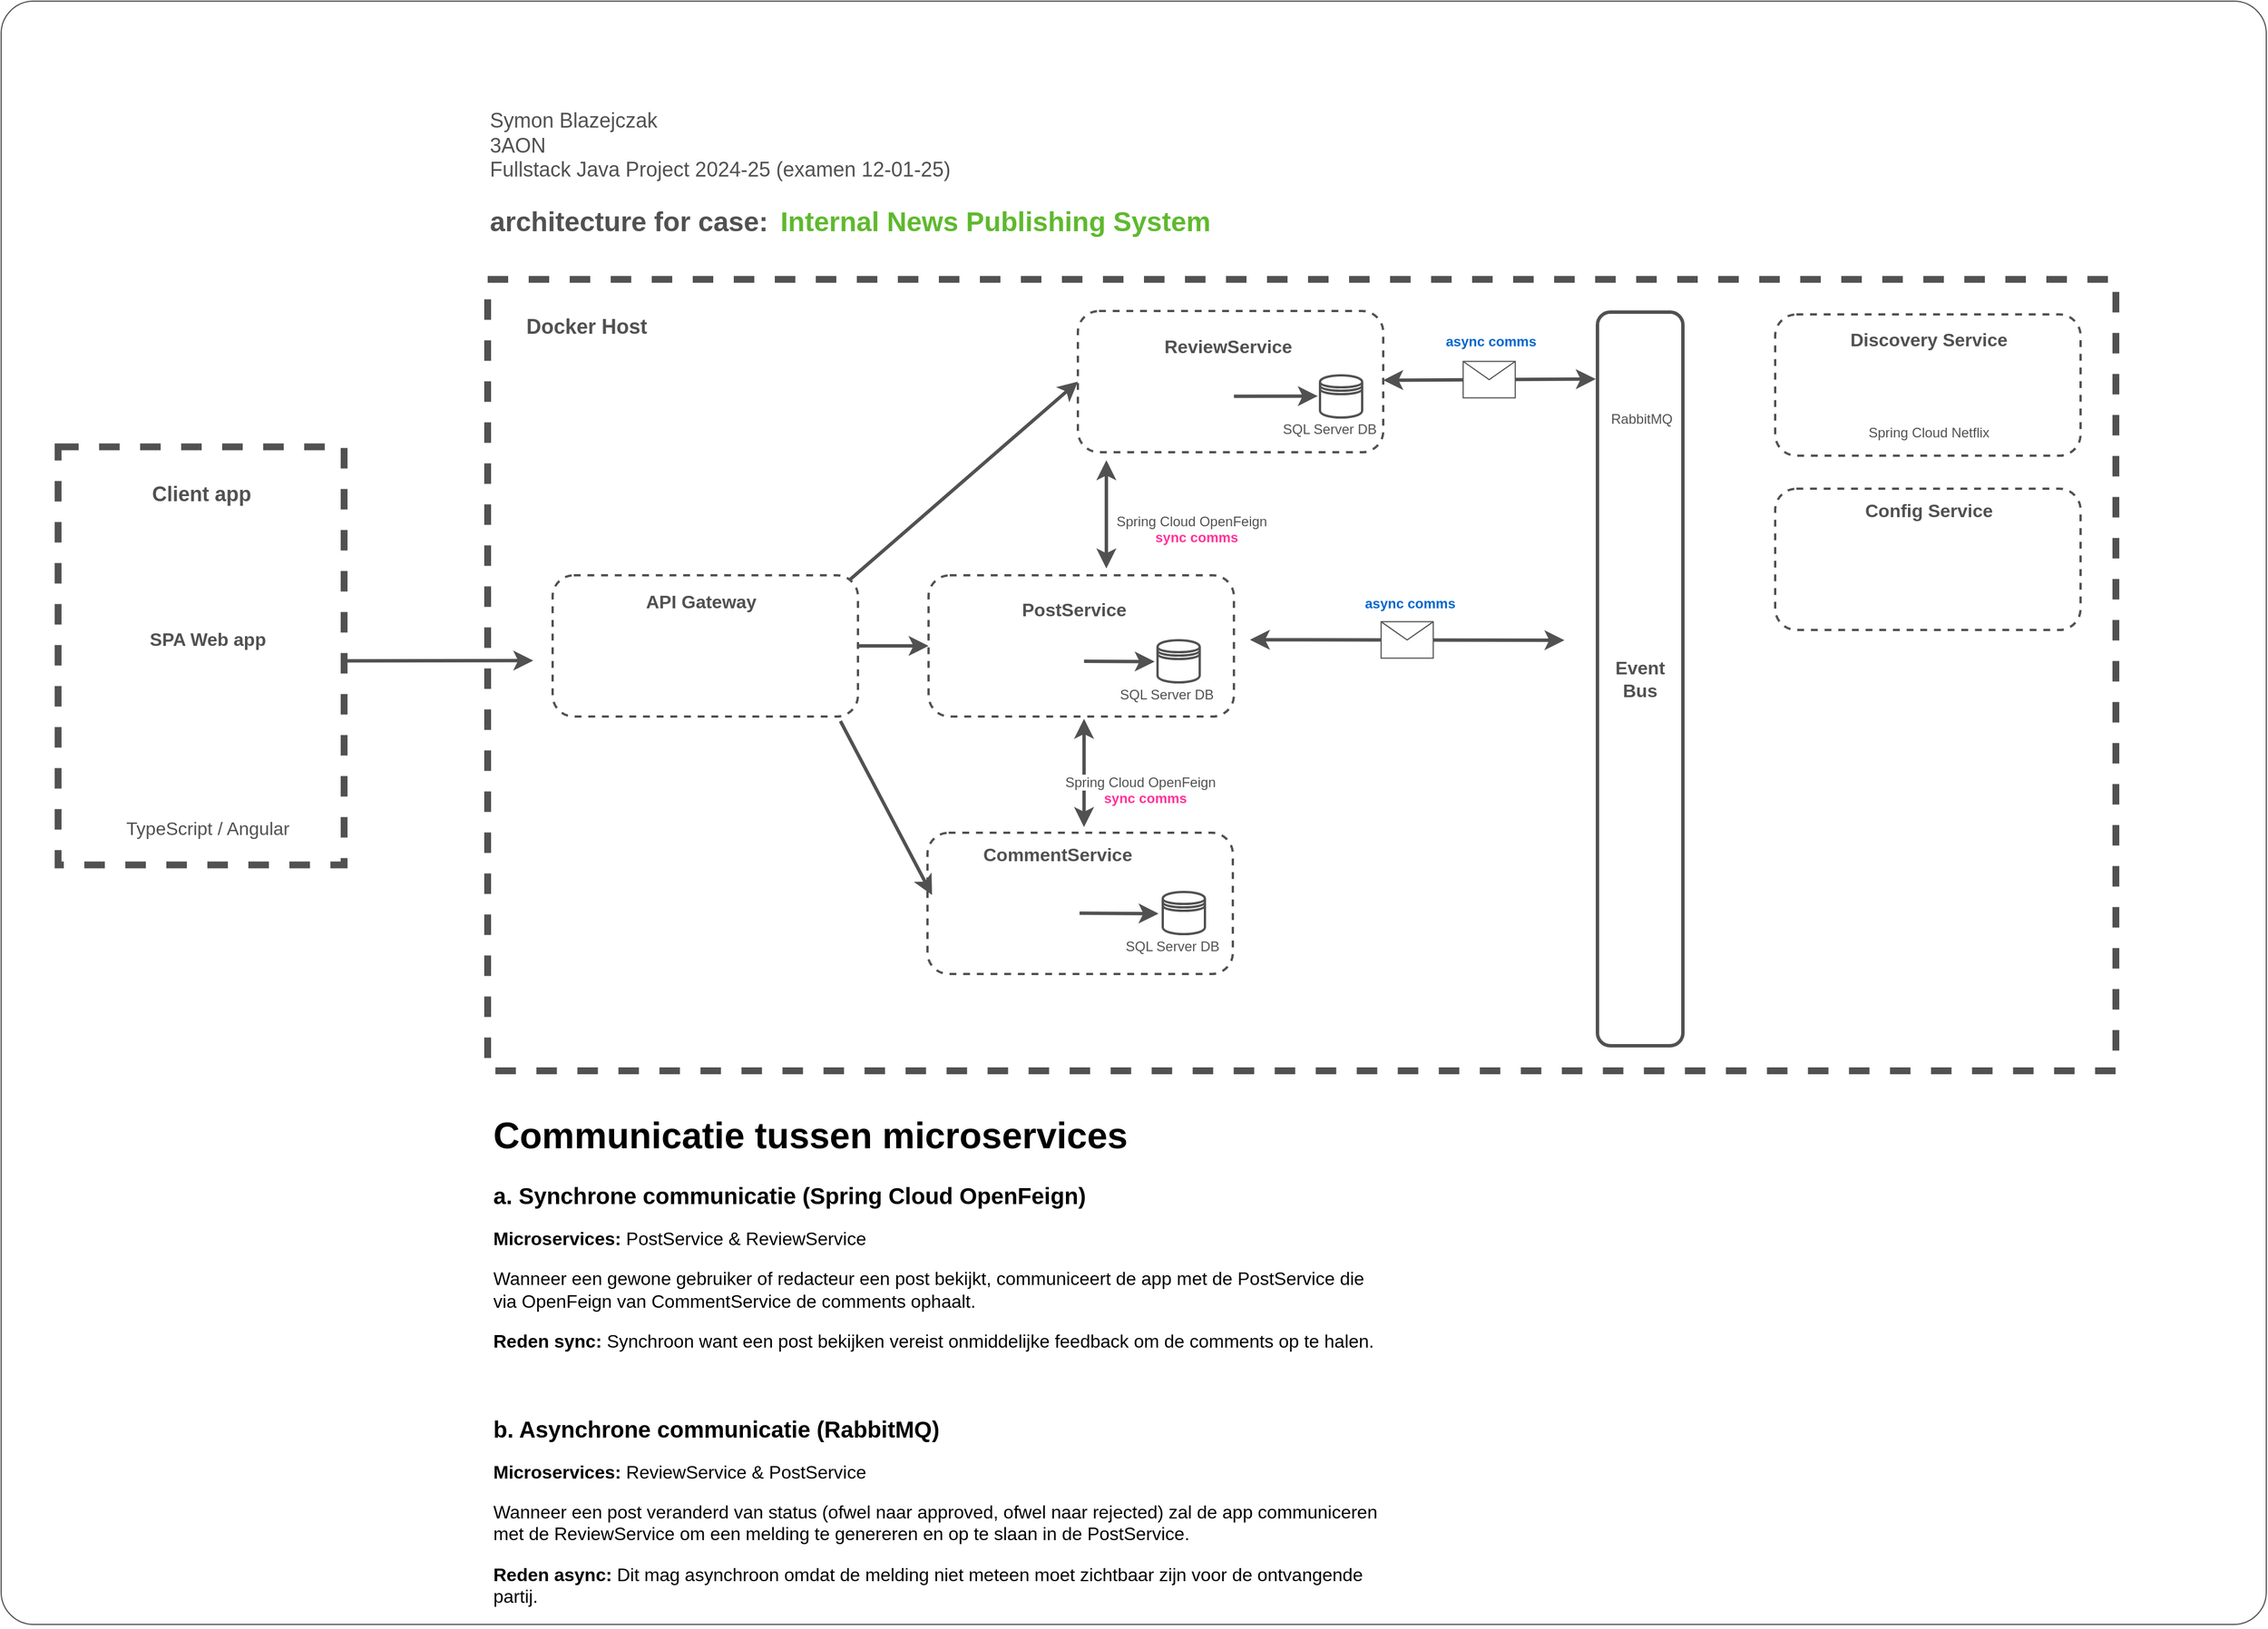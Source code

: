 <mxfile version="24.7.17">
  <diagram name="Page-1" id="WEphMo-HLEEV3X7DvRez">
    <mxGraphModel dx="2712" dy="1181" grid="0" gridSize="10" guides="1" tooltips="1" connect="1" arrows="1" fold="1" page="0" pageScale="1" pageWidth="850" pageHeight="1100" background="none" math="0" shadow="0">
      <root>
        <mxCell id="0" />
        <mxCell id="1" parent="0" />
        <mxCell id="E4i4NGiqDtRsheVle9TG-1" value="" style="rounded=1;whiteSpace=wrap;html=1;fontSize=16;arcSize=2;strokeColor=#515151;" parent="1" vertex="1">
          <mxGeometry x="-541" y="105" width="1988" height="1425" as="geometry" />
        </mxCell>
        <mxCell id="j1595CyQF8AQ5eSYc9zP-1" value="" style="rounded=0;whiteSpace=wrap;html=1;fontSize=16;dashed=1;strokeWidth=6;strokeColor=#515151;shadow=0;glass=0;fillColor=default;" parent="1" vertex="1">
          <mxGeometry x="-491" y="496.25" width="251" height="367" as="geometry" />
        </mxCell>
        <mxCell id="j1595CyQF8AQ5eSYc9zP-3" value="" style="rounded=0;whiteSpace=wrap;html=1;fontSize=16;dashed=1;strokeWidth=6;strokeColor=#515151;shadow=0;glass=0;fillColor=default;fontColor=#515151;" parent="1" vertex="1">
          <mxGeometry x="-114" y="349.25" width="1429" height="694.75" as="geometry" />
        </mxCell>
        <mxCell id="j1595CyQF8AQ5eSYc9zP-4" value="Client app" style="text;html=1;strokeColor=none;fillColor=none;align=center;verticalAlign=middle;whiteSpace=wrap;rounded=0;fontSize=18;fontColor=#515151;fontStyle=1" parent="1" vertex="1">
          <mxGeometry x="-427.5" y="523.25" width="124" height="30" as="geometry" />
        </mxCell>
        <mxCell id="j1595CyQF8AQ5eSYc9zP-6" style="edgeStyle=none;curved=1;rounded=0;orthogonalLoop=1;jettySize=auto;html=1;exitX=0.5;exitY=0;exitDx=0;exitDy=0;fontSize=12;startSize=8;endSize=8;" parent="1" source="j1595CyQF8AQ5eSYc9zP-1" target="j1595CyQF8AQ5eSYc9zP-1" edge="1">
          <mxGeometry relative="1" as="geometry" />
        </mxCell>
        <mxCell id="j1595CyQF8AQ5eSYc9zP-7" value="" style="shape=image;verticalLabelPosition=bottom;labelBackgroundColor=default;verticalAlign=top;aspect=fixed;imageAspect=0;image=https://cdn3.iconfinder.com/data/icons/logos-and-brands-adobe/512/21_Angular-512.png;" parent="1" vertex="1">
          <mxGeometry x="-424.5" y="689.25" width="118" height="118" as="geometry" />
        </mxCell>
        <mxCell id="j1595CyQF8AQ5eSYc9zP-8" value="SPA Web app" style="text;html=1;strokeColor=none;fillColor=none;align=center;verticalAlign=middle;whiteSpace=wrap;rounded=0;fontSize=16;fontStyle=1;fontColor=#515151;" parent="1" vertex="1">
          <mxGeometry x="-452" y="650.25" width="185" height="30" as="geometry" />
        </mxCell>
        <mxCell id="j1595CyQF8AQ5eSYc9zP-9" value="TypeScript / Angular" style="text;html=1;strokeColor=none;fillColor=none;align=center;verticalAlign=middle;whiteSpace=wrap;rounded=0;fontSize=16;fontColor=#515151;" parent="1" vertex="1">
          <mxGeometry x="-452" y="816.25" width="185" height="30" as="geometry" />
        </mxCell>
        <mxCell id="j1595CyQF8AQ5eSYc9zP-10" value="Docker Host" style="text;html=1;strokeColor=none;fillColor=none;align=center;verticalAlign=middle;whiteSpace=wrap;rounded=0;fontSize=18;fontColor=#515151;fontStyle=1" parent="1" vertex="1">
          <mxGeometry x="-89" y="376" width="124" height="30" as="geometry" />
        </mxCell>
        <mxCell id="7J5CiArNkN19BIXbOhHp-5" value="Internal News Publishing System" style="text;whiteSpace=wrap;fontSize=24;fontStyle=1;fontColor=#5FB92E;strokeColor=none;" parent="1" vertex="1">
          <mxGeometry x="141" y="278" width="407" height="37" as="geometry" />
        </mxCell>
        <mxCell id="7J5CiArNkN19BIXbOhHp-7" value="architecture for case:" style="text;whiteSpace=wrap;fontSize=24;fontStyle=1;fontColor=#515151;" parent="1" vertex="1">
          <mxGeometry x="-114" y="278" width="253" height="37" as="geometry" />
        </mxCell>
        <mxCell id="7J5CiArNkN19BIXbOhHp-10" value="Symon Blazejczak&#xa;3AON&#xa;Fullstack Java Project 2024-25 (examen 12-01-25)" style="text;whiteSpace=wrap;fontSize=18;fontStyle=0;fontColor=#515151;" parent="1" vertex="1">
          <mxGeometry x="-114" y="193" width="421" height="72" as="geometry" />
        </mxCell>
        <mxCell id="7J5CiArNkN19BIXbOhHp-93" style="edgeStyle=none;curved=1;rounded=0;orthogonalLoop=1;jettySize=auto;html=1;fontSize=12;startSize=8;endSize=8;strokeColor=#515151;strokeWidth=3;startArrow=classic;startFill=1;exitX=0;exitY=1;exitDx=0;exitDy=0;" parent="1" edge="1">
          <mxGeometry relative="1" as="geometry">
            <mxPoint x="429.0" y="508" as="sourcePoint" />
            <mxPoint x="429" y="603" as="targetPoint" />
          </mxGeometry>
        </mxCell>
        <mxCell id="7J5CiArNkN19BIXbOhHp-17" value="" style="rounded=1;whiteSpace=wrap;html=1;fontSize=16;strokeColor=#515151;strokeWidth=2;dashed=1;" parent="1" vertex="1">
          <mxGeometry x="404" y="377" width="268" height="124" as="geometry" />
        </mxCell>
        <mxCell id="7J5CiArNkN19BIXbOhHp-18" value="" style="rounded=1;whiteSpace=wrap;html=1;fontSize=16;strokeColor=#515151;strokeWidth=2;dashed=1;" parent="1" vertex="1">
          <mxGeometry x="272.95" y="609" width="268" height="124" as="geometry" />
        </mxCell>
        <mxCell id="sp3VUnJ4BZgNpog1xi2Z-8" style="edgeStyle=none;curved=1;rounded=0;orthogonalLoop=1;jettySize=auto;html=1;exitX=0.974;exitY=0.03;exitDx=0;exitDy=0;entryX=0;entryY=0.5;entryDx=0;entryDy=0;fontSize=12;startSize=8;endSize=8;strokeWidth=3;strokeColor=#515151;exitPerimeter=0;" parent="1" source="7J5CiArNkN19BIXbOhHp-19" target="7J5CiArNkN19BIXbOhHp-17" edge="1">
          <mxGeometry relative="1" as="geometry" />
        </mxCell>
        <mxCell id="sp3VUnJ4BZgNpog1xi2Z-9" style="edgeStyle=none;curved=1;rounded=0;orthogonalLoop=1;jettySize=auto;html=1;exitX=1;exitY=0.5;exitDx=0;exitDy=0;entryX=0;entryY=0.5;entryDx=0;entryDy=0;fontSize=12;startSize=8;endSize=8;strokeWidth=3;strokeColor=#515151;" parent="1" source="7J5CiArNkN19BIXbOhHp-19" target="7J5CiArNkN19BIXbOhHp-18" edge="1">
          <mxGeometry relative="1" as="geometry" />
        </mxCell>
        <mxCell id="7J5CiArNkN19BIXbOhHp-19" value="" style="rounded=1;whiteSpace=wrap;html=1;fontSize=16;strokeColor=#515151;strokeWidth=2;dashed=1;" parent="1" vertex="1">
          <mxGeometry x="-57" y="609" width="268" height="124" as="geometry" />
        </mxCell>
        <mxCell id="7J5CiArNkN19BIXbOhHp-2" value="ReviewService" style="text;whiteSpace=wrap;fontSize=16;fontStyle=1;fontColor=#515151;" parent="1" vertex="1">
          <mxGeometry x="478.25" y="392" width="127.5" height="32" as="geometry" />
        </mxCell>
        <mxCell id="7J5CiArNkN19BIXbOhHp-1" value="PostService" style="text;whiteSpace=wrap;fontSize=16;fontStyle=1;fontColor=#515151;" parent="1" vertex="1">
          <mxGeometry x="353.42" y="623" width="107.05" height="32.5" as="geometry" />
        </mxCell>
        <mxCell id="7J5CiArNkN19BIXbOhHp-4" value="API Gateway" style="text;whiteSpace=wrap;fontSize=16;fontStyle=1;fontColor=#515151;" parent="1" vertex="1">
          <mxGeometry x="23" y="616" width="108" height="41" as="geometry" />
        </mxCell>
        <mxCell id="7J5CiArNkN19BIXbOhHp-29" value="SQL Server DB" style="text;whiteSpace=wrap;fontSize=12;fontStyle=0;fontColor=#515151;" parent="1" vertex="1">
          <mxGeometry x="582" y="467.25" width="87" height="22.75" as="geometry" />
        </mxCell>
        <mxCell id="7J5CiArNkN19BIXbOhHp-32" value="" style="shape=datastore;whiteSpace=wrap;html=1;fontSize=16;strokeWidth=2;strokeColor=#515151;" parent="1" vertex="1">
          <mxGeometry x="616.5" y="433.5" width="37" height="37" as="geometry" />
        </mxCell>
        <mxCell id="7J5CiArNkN19BIXbOhHp-33" value="" style="shape=image;verticalLabelPosition=bottom;labelBackgroundColor=default;verticalAlign=top;aspect=fixed;imageAspect=0;image=https://upload.wikimedia.org/wikipedia/commons/thumb/4/44/Spring_Framework_Logo_2018.svg/1200px-Spring_Framework_Logo_2018.svg.png;" parent="1" vertex="1">
          <mxGeometry x="422.5" y="436.75" width="118.45" height="30.5" as="geometry" />
        </mxCell>
        <mxCell id="7J5CiArNkN19BIXbOhHp-36" style="edgeStyle=none;curved=1;rounded=0;orthogonalLoop=1;jettySize=auto;html=1;entryX=-0.053;entryY=0.492;entryDx=0;entryDy=0;entryPerimeter=0;fontSize=12;startSize=8;endSize=8;strokeWidth=3;strokeColor=#515151;" parent="1" source="7J5CiArNkN19BIXbOhHp-33" target="7J5CiArNkN19BIXbOhHp-32" edge="1">
          <mxGeometry relative="1" as="geometry" />
        </mxCell>
        <mxCell id="7J5CiArNkN19BIXbOhHp-40" style="edgeStyle=none;curved=1;rounded=0;orthogonalLoop=1;jettySize=auto;html=1;fontSize=12;startSize=8;endSize=8;strokeWidth=3;strokeColor=#515151;exitX=1.001;exitY=0.474;exitDx=0;exitDy=0;exitPerimeter=0;" parent="1" edge="1">
          <mxGeometry relative="1" as="geometry">
            <mxPoint x="-239.999" y="684.098" as="sourcePoint" />
            <mxPoint x="-73.99" y="683.89" as="targetPoint" />
          </mxGeometry>
        </mxCell>
        <mxCell id="7J5CiArNkN19BIXbOhHp-41" value="" style="shape=image;verticalLabelPosition=bottom;labelBackgroundColor=default;verticalAlign=top;aspect=fixed;imageAspect=0;image=https://upload.wikimedia.org/wikipedia/commons/thumb/4/44/Spring_Framework_Logo_2018.svg/1200px-Spring_Framework_Logo_2018.svg.png;" parent="1" vertex="1">
          <mxGeometry x="290.95" y="669" width="118.45" height="30.5" as="geometry" />
        </mxCell>
        <mxCell id="7J5CiArNkN19BIXbOhHp-51" value="" style="shape=datastore;whiteSpace=wrap;html=1;fontSize=16;strokeWidth=2;strokeColor=#515151;" parent="1" vertex="1">
          <mxGeometry x="473.9" y="666" width="37" height="37" as="geometry" />
        </mxCell>
        <mxCell id="7J5CiArNkN19BIXbOhHp-52" value="SQL Server DB" style="text;whiteSpace=wrap;fontSize=12;fontStyle=0;fontColor=#515151;" parent="1" vertex="1">
          <mxGeometry x="439.4" y="699.75" width="87" height="22.75" as="geometry" />
        </mxCell>
        <mxCell id="7J5CiArNkN19BIXbOhHp-54" style="edgeStyle=none;curved=1;rounded=0;orthogonalLoop=1;jettySize=auto;html=1;entryX=-0.068;entryY=0.507;entryDx=0;entryDy=0;entryPerimeter=0;fontSize=12;startSize=8;endSize=8;strokeWidth=3;strokeColor=#515151;" parent="1" source="7J5CiArNkN19BIXbOhHp-41" target="7J5CiArNkN19BIXbOhHp-51" edge="1">
          <mxGeometry relative="1" as="geometry" />
        </mxCell>
        <mxCell id="7J5CiArNkN19BIXbOhHp-62" value="" style="shape=image;verticalLabelPosition=bottom;labelBackgroundColor=default;verticalAlign=top;aspect=fixed;imageAspect=0;image=https://upload.wikimedia.org/wikipedia/commons/thumb/4/44/Spring_Framework_Logo_2018.svg/1200px-Spring_Framework_Logo_2018.svg.png;" parent="1" vertex="1">
          <mxGeometry x="-11.35" y="657" width="176.7" height="45.5" as="geometry" />
        </mxCell>
        <mxCell id="7J5CiArNkN19BIXbOhHp-85" value="&lt;h1&gt;Communicatie tussen microservices&lt;/h1&gt;&lt;p&gt;&lt;b style=&quot;&quot;&gt;&lt;font style=&quot;font-size: 20px;&quot;&gt;a. Synchrone communicatie (Spring Cloud OpenFeign)&lt;/font&gt;&lt;/b&gt;&lt;/p&gt;&lt;p&gt;&lt;b style=&quot;border-color: var(--border-color);&quot;&gt;Microservices&lt;/b&gt;&lt;b&gt;: &lt;/b&gt;PostService &amp;amp; ReviewService&lt;/p&gt;&lt;p&gt;Wanneer een gewone gebruiker of redacteur een post bekijkt, communiceert de app met de&amp;nbsp;&lt;span style=&quot;background-color: initial;&quot;&gt;PostService die via OpenFeign van CommentService de comments ophaalt.&lt;/span&gt;&lt;/p&gt;&lt;p&gt;&lt;span style=&quot;background-color: initial;&quot;&gt;&lt;b&gt;Reden sync: &lt;/b&gt;Synchroon want een post bekijken vereist onmiddelijke feedback om de comments op te halen.&lt;/span&gt;&lt;/p&gt;&lt;p&gt;&lt;b style=&quot;border-color: var(--border-color);&quot;&gt;&lt;/b&gt;&lt;/p&gt;&lt;p&gt;&lt;b style=&quot;background-color: initial;&quot;&gt;&lt;font style=&quot;font-size: 20px;&quot;&gt;&lt;br&gt;&lt;/font&gt;&lt;/b&gt;&lt;/p&gt;&lt;p&gt;&lt;b style=&quot;background-color: initial;&quot;&gt;&lt;font style=&quot;font-size: 20px;&quot;&gt;b. Asynchrone communicatie (RabbitMQ)&lt;/font&gt;&lt;/b&gt;&lt;/p&gt;&lt;p&gt;&lt;b style=&quot;border-color: var(--border-color);&quot;&gt;Microservices&lt;/b&gt;&lt;b&gt;:&amp;nbsp;&lt;/b&gt;ReviewService&amp;nbsp;&amp;amp;&amp;nbsp;&lt;span style=&quot;background-color: initial;&quot;&gt;PostService&lt;/span&gt;&lt;span style=&quot;background-color: initial;&quot;&gt;&amp;nbsp;&lt;/span&gt;&lt;br&gt;&lt;/p&gt;&lt;p&gt;Wanneer een post veranderd van status (ofwel naar approved, ofwel naar rejected) zal de app communiceren met de ReviewService om een melding te genereren en op te slaan in de PostService.&lt;br&gt;&lt;/p&gt;&lt;p&gt;&lt;b&gt;Reden async: &lt;/b&gt;Dit mag asynchroon omdat de melding niet meteen moet zichtbaar zijn voor de ontvangende partij.&lt;/p&gt;" style="text;html=1;strokeColor=none;fillColor=none;spacing=5;spacingTop=-20;whiteSpace=wrap;overflow=hidden;rounded=0;fontSize=16;" parent="1" vertex="1">
          <mxGeometry x="-114" y="1071" width="789" height="462" as="geometry" />
        </mxCell>
        <mxCell id="7J5CiArNkN19BIXbOhHp-94" value="&lt;span style=&quot;border-color: var(--border-color); font-family: Helvetica; font-size: 12px; font-style: normal; font-variant-ligatures: normal; font-variant-caps: normal; letter-spacing: normal; orphans: 2; text-align: left; text-indent: 0px; text-transform: none; widows: 2; word-spacing: 0px; -webkit-text-stroke-width: 0px; background-color: rgb(255, 255, 255); text-decoration-thickness: initial; text-decoration-style: initial; text-decoration-color: initial;&quot;&gt;&lt;font style=&quot;border-color: var(--border-color); font-size: 12px;&quot;&gt;sync comms&lt;/font&gt;&lt;/span&gt;" style="text;whiteSpace=wrap;html=1;fontSize=12;fontStyle=1;fontColor=#FF3399;" parent="1" vertex="1">
          <mxGeometry x="469.6" y="562" width="81" height="21" as="geometry" />
        </mxCell>
        <mxCell id="Mgi1emgovaLD4xNCO1vw-2" value="" style="shape=image;verticalLabelPosition=bottom;labelBackgroundColor=default;verticalAlign=top;aspect=fixed;imageAspect=0;image=https://e4developer.com/wp-content/uploads/2018/01/spring-cloud-logo.png;" parent="1" vertex="1">
          <mxGeometry x="478.25" y="516" width="51" height="48" as="geometry" />
        </mxCell>
        <mxCell id="7J5CiArNkN19BIXbOhHp-90" value="&lt;span style=&quot;border-color: var(--border-color); font-family: Helvetica; font-size: 12px; font-style: normal; font-variant-ligatures: normal; font-variant-caps: normal; letter-spacing: normal; orphans: 2; text-align: left; text-indent: 0px; text-transform: none; widows: 2; word-spacing: 0px; -webkit-text-stroke-width: 0px; background-color: rgb(255, 255, 255); text-decoration-thickness: initial; text-decoration-style: initial; text-decoration-color: initial;&quot;&gt;&lt;font style=&quot;border-color: var(--border-color); font-size: 12px;&quot;&gt;Spring Cloud OpenFeign&lt;/font&gt;&lt;/span&gt;" style="text;whiteSpace=wrap;html=1;fontSize=12;fontStyle=0;fontColor=#515151;" parent="1" vertex="1">
          <mxGeometry x="436" y="548" width="154.5" height="25" as="geometry" />
        </mxCell>
        <mxCell id="sp3VUnJ4BZgNpog1xi2Z-1" value="" style="endArrow=classic;html=1;rounded=0;fontSize=12;startSize=8;endSize=8;curved=1;startArrow=classic;startFill=1;strokeWidth=3;strokeColor=#515151;" parent="1" edge="1">
          <mxGeometry relative="1" as="geometry">
            <mxPoint x="831" y="666" as="sourcePoint" />
            <mxPoint x="555" y="665.58" as="targetPoint" />
          </mxGeometry>
        </mxCell>
        <mxCell id="sp3VUnJ4BZgNpog1xi2Z-2" value="" style="shape=message;html=1;outlineConnect=0;fontSize=16;strokeColor=#515151;aspect=fixed;" parent="sp3VUnJ4BZgNpog1xi2Z-1" vertex="1">
          <mxGeometry width="45.71" height="32" relative="1" as="geometry">
            <mxPoint x="-22.86" y="-16" as="offset" />
          </mxGeometry>
        </mxCell>
        <mxCell id="sp3VUnJ4BZgNpog1xi2Z-5" value="" style="group" parent="1" vertex="1" connectable="0">
          <mxGeometry x="1016" y="380" width="268" height="124" as="geometry" />
        </mxCell>
        <mxCell id="7J5CiArNkN19BIXbOhHp-21" value="" style="rounded=1;whiteSpace=wrap;html=1;fontSize=16;strokeColor=#515151;strokeWidth=2;dashed=1;" parent="sp3VUnJ4BZgNpog1xi2Z-5" vertex="1">
          <mxGeometry width="268" height="124" as="geometry" />
        </mxCell>
        <mxCell id="7J5CiArNkN19BIXbOhHp-20" value="Discovery Service" style="text;whiteSpace=wrap;fontSize=16;fontStyle=1;fontColor=#515151;" parent="sp3VUnJ4BZgNpog1xi2Z-5" vertex="1">
          <mxGeometry x="64" y="5.5" width="140" height="41" as="geometry" />
        </mxCell>
        <mxCell id="7J5CiArNkN19BIXbOhHp-64" value="Spring Cloud Netflix" style="text;whiteSpace=wrap;fontSize=12;fontColor=#515151;fontStyle=0" parent="sp3VUnJ4BZgNpog1xi2Z-5" vertex="1">
          <mxGeometry x="79.65" y="89.5" width="120" height="20.63" as="geometry" />
        </mxCell>
        <mxCell id="7J5CiArNkN19BIXbOhHp-86" value="" style="shape=image;verticalLabelPosition=bottom;labelBackgroundColor=default;verticalAlign=top;aspect=fixed;imageAspect=0;image=https://upload.wikimedia.org/wikipedia/commons/thumb/4/44/Spring_Framework_Logo_2018.svg/1200px-Spring_Framework_Logo_2018.svg.png;" parent="sp3VUnJ4BZgNpog1xi2Z-5" vertex="1">
          <mxGeometry x="51.3" y="44" width="176.7" height="45.5" as="geometry" />
        </mxCell>
        <mxCell id="sp3VUnJ4BZgNpog1xi2Z-7" value="" style="group" parent="1" vertex="1" connectable="0">
          <mxGeometry x="1016" y="533" width="268" height="124" as="geometry" />
        </mxCell>
        <mxCell id="7J5CiArNkN19BIXbOhHp-23" value="" style="rounded=1;whiteSpace=wrap;html=1;fontSize=16;strokeColor=#515151;strokeWidth=2;dashed=1;" parent="sp3VUnJ4BZgNpog1xi2Z-7" vertex="1">
          <mxGeometry width="268" height="124" as="geometry" />
        </mxCell>
        <mxCell id="7J5CiArNkN19BIXbOhHp-22" value="Config Service" style="text;whiteSpace=wrap;fontSize=16;fontStyle=1;fontColor=#515151;" parent="sp3VUnJ4BZgNpog1xi2Z-7" vertex="1">
          <mxGeometry x="76.5" y="3" width="115" height="41" as="geometry" />
        </mxCell>
        <mxCell id="7J5CiArNkN19BIXbOhHp-88" value="" style="shape=image;verticalLabelPosition=bottom;labelBackgroundColor=default;verticalAlign=top;aspect=fixed;imageAspect=0;image=https://upload.wikimedia.org/wikipedia/commons/thumb/4/44/Spring_Framework_Logo_2018.svg/1200px-Spring_Framework_Logo_2018.svg.png;" parent="sp3VUnJ4BZgNpog1xi2Z-7" vertex="1">
          <mxGeometry x="45.65" y="44" width="176.7" height="45.5" as="geometry" />
        </mxCell>
        <mxCell id="sp3VUnJ4BZgNpog1xi2Z-11" value="" style="group" parent="1" vertex="1" connectable="0">
          <mxGeometry x="860" y="378" width="75" height="644" as="geometry" />
        </mxCell>
        <mxCell id="7J5CiArNkN19BIXbOhHp-16" value="&lt;font color=&quot;#515151&quot;&gt;Event Bus&lt;/font&gt;" style="rounded=1;whiteSpace=wrap;html=1;fontSize=16;strokeWidth=3;fontStyle=1;strokeColor=#515151;" parent="sp3VUnJ4BZgNpog1xi2Z-11" vertex="1">
          <mxGeometry width="75" height="644" as="geometry" />
        </mxCell>
        <mxCell id="7J5CiArNkN19BIXbOhHp-95" value="" style="shape=image;verticalLabelPosition=bottom;labelBackgroundColor=default;verticalAlign=top;aspect=fixed;imageAspect=0;image=https://cdn.freebiesupply.com/logos/large/2x/rabbitmq-logo-png-transparent.png;" parent="sp3VUnJ4BZgNpog1xi2Z-11" vertex="1">
          <mxGeometry x="14" y="12.88" width="49.14" height="52" as="geometry" />
        </mxCell>
        <mxCell id="sp3VUnJ4BZgNpog1xi2Z-17" value="&lt;span style=&quot;border-color: var(--border-color); font-family: Helvetica; font-size: 12px; font-style: normal; font-variant-ligatures: normal; font-variant-caps: normal; letter-spacing: normal; orphans: 2; text-align: left; text-indent: 0px; text-transform: none; widows: 2; word-spacing: 0px; -webkit-text-stroke-width: 0px; background-color: rgb(255, 255, 255); text-decoration-thickness: initial; text-decoration-style: initial; text-decoration-color: initial;&quot;&gt;&lt;font style=&quot;border-color: var(--border-color); font-size: 12px;&quot;&gt;RabbitMQ&lt;/font&gt;&lt;/span&gt;" style="text;whiteSpace=wrap;html=1;fontSize=12;fontStyle=0;fontColor=#515151;" parent="sp3VUnJ4BZgNpog1xi2Z-11" vertex="1">
          <mxGeometry x="9.57" y="79.856" width="58" height="32.2" as="geometry" />
        </mxCell>
        <mxCell id="sp3VUnJ4BZgNpog1xi2Z-15" value="&lt;span style=&quot;border-color: var(--border-color); font-family: Helvetica; font-size: 12px; font-style: normal; font-variant-ligatures: normal; font-variant-caps: normal; letter-spacing: normal; orphans: 2; text-align: left; text-indent: 0px; text-transform: none; widows: 2; word-spacing: 0px; -webkit-text-stroke-width: 0px; text-decoration-thickness: initial; text-decoration-style: initial; text-decoration-color: initial;&quot;&gt;&lt;font style=&quot;border-color: var(--border-color); font-size: 12px;&quot;&gt;async comms&lt;/font&gt;&lt;/span&gt;" style="text;whiteSpace=wrap;html=1;fontSize=12;fontStyle=1;fontColor=#0066CC;labelBackgroundColor=none;" parent="1" vertex="1">
          <mxGeometry x="725" y="390" width="83" height="21" as="geometry" />
        </mxCell>
        <mxCell id="sp3VUnJ4BZgNpog1xi2Z-16" value="&lt;span style=&quot;border-color: var(--border-color); font-family: Helvetica; font-size: 12px; font-style: normal; font-variant-ligatures: normal; font-variant-caps: normal; letter-spacing: normal; orphans: 2; text-align: left; text-indent: 0px; text-transform: none; widows: 2; word-spacing: 0px; -webkit-text-stroke-width: 0px; text-decoration-thickness: initial; text-decoration-style: initial; text-decoration-color: initial;&quot;&gt;&lt;font style=&quot;border-color: var(--border-color); font-size: 12px;&quot;&gt;async comms&lt;/font&gt;&lt;/span&gt;" style="text;whiteSpace=wrap;html=1;fontSize=12;fontStyle=1;fontColor=#0066CC;labelBackgroundColor=none;" parent="1" vertex="1">
          <mxGeometry x="653.5" y="620" width="85" height="21" as="geometry" />
        </mxCell>
        <mxCell id="sp3VUnJ4BZgNpog1xi2Z-18" value="" style="endArrow=classic;html=1;rounded=0;fontSize=12;startSize=8;endSize=8;curved=1;startArrow=classic;startFill=1;strokeWidth=3;strokeColor=#515151;exitX=-0.012;exitY=0.878;exitDx=0;exitDy=0;exitPerimeter=0;" parent="1" edge="1">
          <mxGeometry relative="1" as="geometry">
            <mxPoint x="858.5" y="436.75" as="sourcePoint" />
            <mxPoint x="672" y="437.75" as="targetPoint" />
          </mxGeometry>
        </mxCell>
        <mxCell id="sp3VUnJ4BZgNpog1xi2Z-19" value="" style="shape=message;html=1;outlineConnect=0;fontSize=16;strokeColor=#515151;aspect=fixed;" parent="sp3VUnJ4BZgNpog1xi2Z-18" vertex="1">
          <mxGeometry width="45.71" height="32" relative="1" as="geometry">
            <mxPoint x="-22.86" y="-16" as="offset" />
          </mxGeometry>
        </mxCell>
        <mxCell id="fZD9T8TZY6duSfsb2dTa-7" value="" style="group" parent="1" vertex="1" connectable="0">
          <mxGeometry x="272" y="835" width="268" height="124" as="geometry" />
        </mxCell>
        <mxCell id="fZD9T8TZY6duSfsb2dTa-1" value="" style="rounded=1;whiteSpace=wrap;html=1;fontSize=16;strokeColor=#515151;strokeWidth=2;dashed=1;" parent="fZD9T8TZY6duSfsb2dTa-7" vertex="1">
          <mxGeometry width="268" height="124" as="geometry" />
        </mxCell>
        <mxCell id="fZD9T8TZY6duSfsb2dTa-2" value="" style="shape=image;verticalLabelPosition=bottom;labelBackgroundColor=default;verticalAlign=top;aspect=fixed;imageAspect=0;image=https://upload.wikimedia.org/wikipedia/commons/thumb/4/44/Spring_Framework_Logo_2018.svg/1200px-Spring_Framework_Logo_2018.svg.png;" parent="fZD9T8TZY6duSfsb2dTa-7" vertex="1">
          <mxGeometry x="15" y="55" width="118.45" height="30.5" as="geometry" />
        </mxCell>
        <mxCell id="fZD9T8TZY6duSfsb2dTa-3" style="edgeStyle=none;curved=1;rounded=0;orthogonalLoop=1;jettySize=auto;html=1;entryX=-0.1;entryY=0.514;entryDx=0;entryDy=0;entryPerimeter=0;fontSize=12;startSize=8;endSize=8;strokeWidth=3;strokeColor=#515151;" parent="fZD9T8TZY6duSfsb2dTa-7" source="fZD9T8TZY6duSfsb2dTa-2" target="fZD9T8TZY6duSfsb2dTa-4" edge="1">
          <mxGeometry relative="1" as="geometry" />
        </mxCell>
        <mxCell id="fZD9T8TZY6duSfsb2dTa-4" value="" style="shape=datastore;whiteSpace=wrap;html=1;fontSize=16;strokeWidth=2;strokeColor=#515151;" parent="fZD9T8TZY6duSfsb2dTa-7" vertex="1">
          <mxGeometry x="206.5" y="52" width="37" height="37" as="geometry" />
        </mxCell>
        <mxCell id="fZD9T8TZY6duSfsb2dTa-5" value="CommentService" style="text;whiteSpace=wrap;fontSize=16;fontStyle=1;fontColor=#515151;" parent="fZD9T8TZY6duSfsb2dTa-7" vertex="1">
          <mxGeometry x="46.5" y="3" width="175" height="41" as="geometry" />
        </mxCell>
        <mxCell id="fZD9T8TZY6duSfsb2dTa-6" value="SQL Server DB" style="text;whiteSpace=wrap;fontSize=12;fontStyle=0;fontColor=#515151;" parent="fZD9T8TZY6duSfsb2dTa-7" vertex="1">
          <mxGeometry x="172" y="85.75" width="87" height="22.75" as="geometry" />
        </mxCell>
        <mxCell id="fZD9T8TZY6duSfsb2dTa-49" style="edgeStyle=none;curved=1;rounded=0;orthogonalLoop=1;jettySize=auto;html=1;exitX=1;exitY=0.5;exitDx=0;exitDy=0;entryX=0.015;entryY=0.441;entryDx=0;entryDy=0;fontSize=12;startSize=8;endSize=8;strokeWidth=3;strokeColor=#515151;entryPerimeter=0;" parent="1" edge="1" target="fZD9T8TZY6duSfsb2dTa-1">
          <mxGeometry relative="1" as="geometry">
            <mxPoint x="195.6" y="737" as="sourcePoint" />
            <mxPoint x="469.6" y="888" as="targetPoint" />
          </mxGeometry>
        </mxCell>
        <mxCell id="NeZ0Nwy4Vd1KX595K4cU-4" style="edgeStyle=none;curved=1;rounded=0;orthogonalLoop=1;jettySize=auto;html=1;fontSize=12;startSize=8;endSize=8;strokeColor=#515151;strokeWidth=3;startArrow=classic;startFill=1;exitX=0;exitY=1;exitDx=0;exitDy=0;" edge="1" parent="1">
          <mxGeometry relative="1" as="geometry">
            <mxPoint x="409.4" y="735" as="sourcePoint" />
            <mxPoint x="409.4" y="830" as="targetPoint" />
          </mxGeometry>
        </mxCell>
        <mxCell id="NeZ0Nwy4Vd1KX595K4cU-5" value="" style="shape=image;verticalLabelPosition=bottom;labelBackgroundColor=default;verticalAlign=top;aspect=fixed;imageAspect=0;image=https://e4developer.com/wp-content/uploads/2018/01/spring-cloud-logo.png;" vertex="1" parent="1">
          <mxGeometry x="433.25" y="745" width="51" height="48" as="geometry" />
        </mxCell>
        <mxCell id="NeZ0Nwy4Vd1KX595K4cU-6" value="&lt;span style=&quot;border-color: var(--border-color); font-family: Helvetica; font-size: 12px; font-style: normal; font-variant-ligatures: normal; font-variant-caps: normal; letter-spacing: normal; orphans: 2; text-align: left; text-indent: 0px; text-transform: none; widows: 2; word-spacing: 0px; -webkit-text-stroke-width: 0px; background-color: rgb(255, 255, 255); text-decoration-thickness: initial; text-decoration-style: initial; text-decoration-color: initial;&quot;&gt;&lt;font style=&quot;border-color: var(--border-color); font-size: 12px;&quot;&gt;Spring Cloud OpenFeign&lt;/font&gt;&lt;/span&gt;" style="text;whiteSpace=wrap;html=1;fontSize=12;fontStyle=0;fontColor=#515151;" vertex="1" parent="1">
          <mxGeometry x="391" y="777" width="154.5" height="25" as="geometry" />
        </mxCell>
        <mxCell id="NeZ0Nwy4Vd1KX595K4cU-7" value="&lt;span style=&quot;border-color: var(--border-color); font-family: Helvetica; font-size: 12px; font-style: normal; font-variant-ligatures: normal; font-variant-caps: normal; letter-spacing: normal; orphans: 2; text-align: left; text-indent: 0px; text-transform: none; widows: 2; word-spacing: 0px; -webkit-text-stroke-width: 0px; background-color: rgb(255, 255, 255); text-decoration-thickness: initial; text-decoration-style: initial; text-decoration-color: initial;&quot;&gt;&lt;font style=&quot;border-color: var(--border-color); font-size: 12px;&quot;&gt;sync comms&lt;/font&gt;&lt;/span&gt;" style="text;whiteSpace=wrap;html=1;fontSize=12;fontStyle=1;fontColor=#FF3399;" vertex="1" parent="1">
          <mxGeometry x="424.6" y="791" width="81" height="21" as="geometry" />
        </mxCell>
      </root>
    </mxGraphModel>
  </diagram>
</mxfile>

